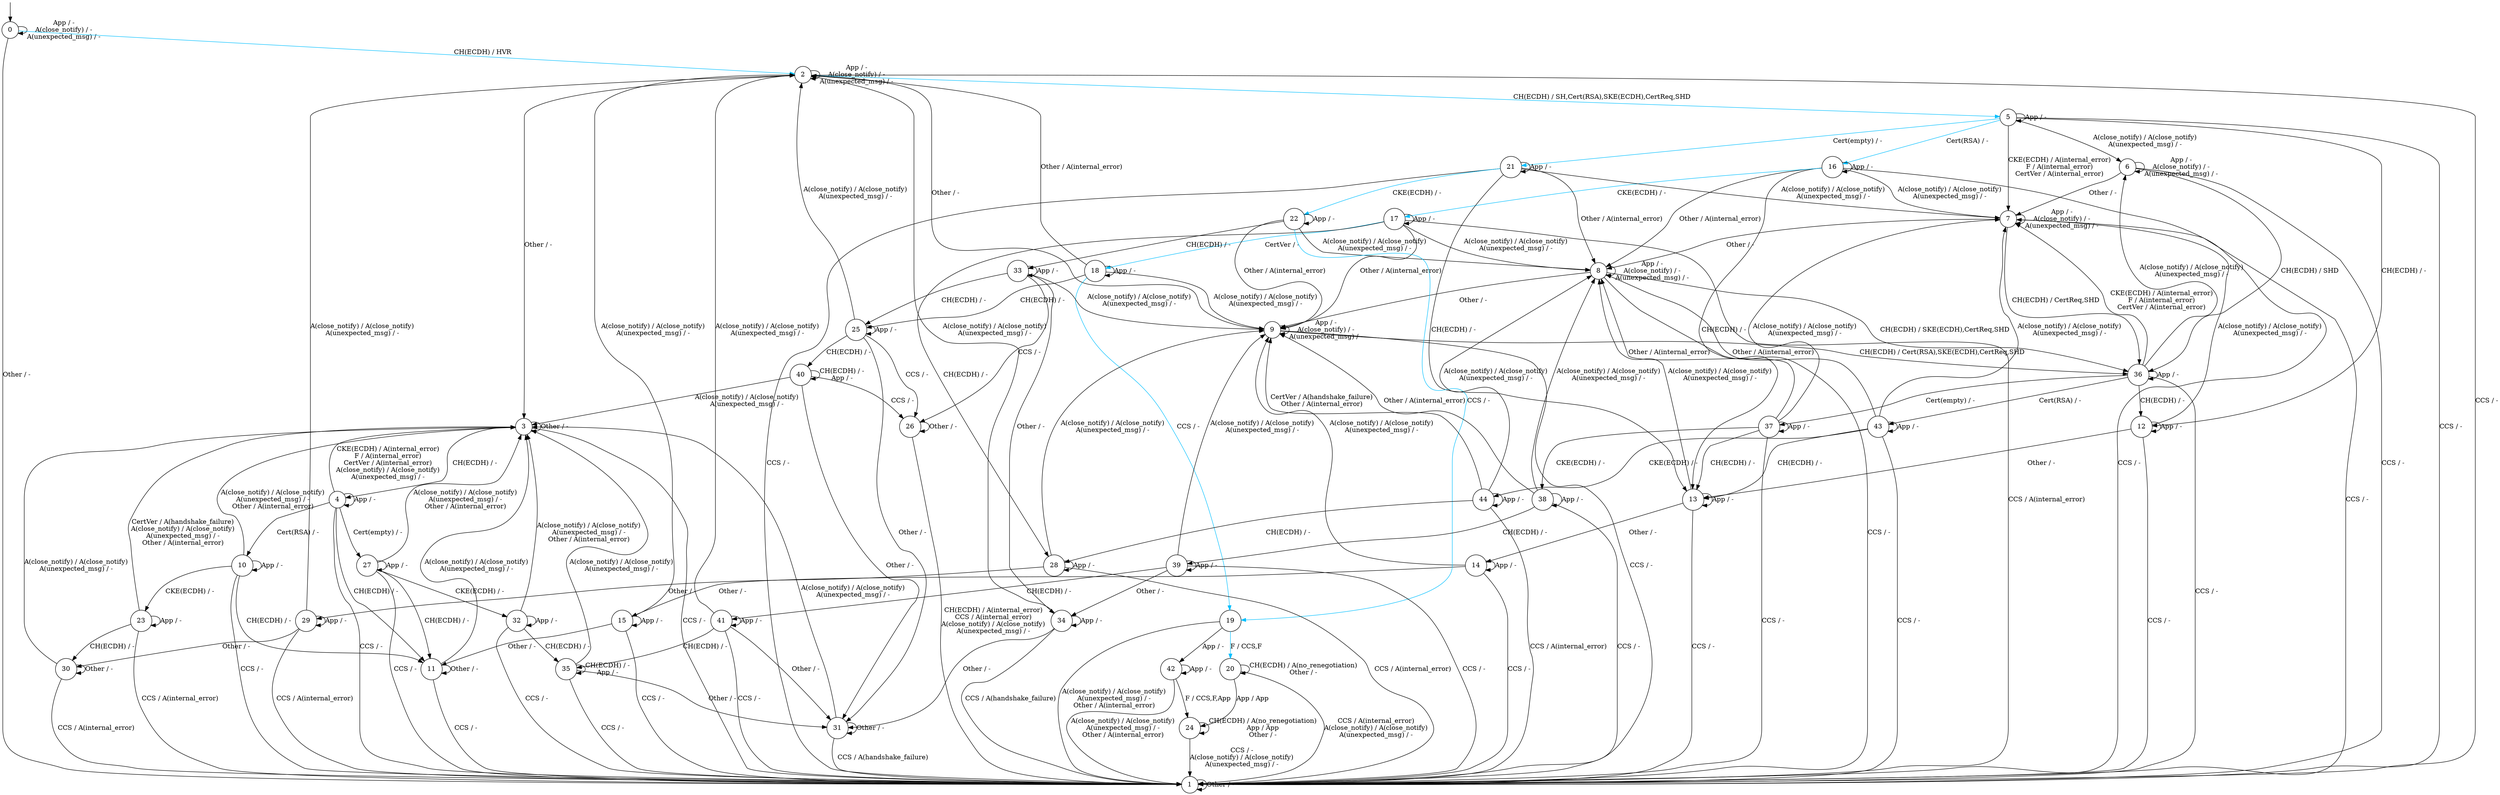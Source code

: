 digraph g {
s0 [label="0", shape="circle"];
s1 [label="1", shape="circle"];
s2 [label="2", shape="circle"];
s3 [label="3", shape="circle"];
s4 [label="4", shape="circle"];
s5 [label="5", shape="circle"];
s6 [label="6", shape="circle"];
s7 [label="7", shape="circle"];
s8 [label="8", shape="circle"];
s9 [label="9", shape="circle"];
s10 [label="10", shape="circle"];
s11 [label="11", shape="circle"];
s12 [label="12", shape="circle"];
s13 [label="13", shape="circle"];
s14 [label="14", shape="circle"];
s15 [label="15", shape="circle"];
s16 [label="16", shape="circle"];
s17 [label="17", shape="circle"];
s18 [label="18", shape="circle"];
s19 [label="19", shape="circle"];
s20 [label="20", shape="circle"];
s21 [label="21", shape="circle"];
s22 [label="22", shape="circle"];
s23 [label="23", shape="circle"];
s24 [label="24", shape="circle"];
s25 [label="25", shape="circle"];
s26 [label="26", shape="circle"];
s27 [label="27", shape="circle"];
s28 [label="28", shape="circle"];
s29 [label="29", shape="circle"];
s30 [label="30", shape="circle"];
s31 [label="31", shape="circle"];
s32 [label="32", shape="circle"];
s33 [label="33", shape="circle"];
s34 [label="34", shape="circle"];
s35 [label="35", shape="circle"];
s36 [label="36", shape="circle"];
s37 [label="37", shape="circle"];
s38 [label="38", shape="circle"];
s39 [label="39", shape="circle"];
s40 [label="40", shape="circle"];
s41 [label="41", shape="circle"];
s42 [label="42", shape="circle"];
s43 [label="43", shape="circle"];
s44 [label="44", shape="circle"];
s0 -> s2  [color="deepskyblue", label="CH(ECDH) / HVR"];
s0 -> s0  [label="App / -
A(close_notify) / -
A(unexpected_msg) / -"];
s0 -> s1  [label="Other / -"];
s1 -> s1  [label="Other / -"];
s2 -> s5  [color="deepskyblue", label="CH(ECDH) / SH,Cert(RSA),SKE(ECDH),CertReq,SHD"];
s2 -> s1  [label="CCS / -"];
s2 -> s2  [label="App / -
A(close_notify) / -
A(unexpected_msg) / -"];
s2 -> s3  [label="Other / -"];
s3 -> s4  [label="CH(ECDH) / -"];
s3 -> s1  [label="CCS / -"];
s3 -> s3  [label="Other / -"];
s4 -> s11  [label="CH(ECDH) / -"];
s4 -> s3  [label="CKE(ECDH) / A(internal_error)
F / A(internal_error)
CertVer / A(internal_error)
A(close_notify) / A(close_notify)
A(unexpected_msg) / -"];
s4 -> s1  [label="CCS / -"];
s4 -> s4  [label="App / -"];
s4 -> s10  [label="Cert(RSA) / -"];
s4 -> s27  [label="Cert(empty) / -"];
s5 -> s12  [label="CH(ECDH) / -"];
s5 -> s7  [label="CKE(ECDH) / A(internal_error)
F / A(internal_error)
CertVer / A(internal_error)"];
s5 -> s1  [label="CCS / -"];
s5 -> s5  [label="App / -"];
s5 -> s16  [color="deepskyblue", label="Cert(RSA) / -"];
s5 -> s21  [color="deepskyblue", label="Cert(empty) / -"];
s5 -> s6  [label="A(close_notify) / A(close_notify)
A(unexpected_msg) / -"];
s6 -> s36  [label="CH(ECDH) / SHD"];
s6 -> s1  [label="CCS / -"];
s6 -> s6  [label="App / -
A(close_notify) / -
A(unexpected_msg) / -"];
s6 -> s7  [label="Other / -"];
s7 -> s36  [label="CH(ECDH) / CertReq,SHD"];
s7 -> s1  [label="CCS / -"];
s7 -> s7  [label="App / -
A(close_notify) / -
A(unexpected_msg) / -"];
s7 -> s8  [label="Other / -"];
s8 -> s36  [label="CH(ECDH) / SKE(ECDH),CertReq,SHD"];
s8 -> s1  [label="CCS / -"];
s8 -> s8  [label="App / -
A(close_notify) / -
A(unexpected_msg) / -"];
s8 -> s9  [label="Other / -"];
s9 -> s36  [label="CH(ECDH) / Cert(RSA),SKE(ECDH),CertReq,SHD"];
s9 -> s1  [label="CCS / -"];
s9 -> s9  [label="App / -
A(close_notify) / -
A(unexpected_msg) / -"];
s9 -> s2  [label="Other / -"];
s10 -> s11  [label="CH(ECDH) / -"];
s10 -> s23  [label="CKE(ECDH) / -"];
s10 -> s1  [label="CCS / -"];
s10 -> s10  [label="App / -"];
s10 -> s3  [label="A(close_notify) / A(close_notify)
A(unexpected_msg) / -
Other / A(internal_error)"];
s11 -> s1  [label="CCS / -"];
s11 -> s3  [label="A(close_notify) / A(close_notify)
A(unexpected_msg) / -"];
s11 -> s11  [label="Other / -"];
s12 -> s1  [label="CCS / -"];
s12 -> s12  [label="App / -"];
s12 -> s7  [label="A(close_notify) / A(close_notify)
A(unexpected_msg) / -"];
s12 -> s13  [label="Other / -"];
s13 -> s1  [label="CCS / -"];
s13 -> s13  [label="App / -"];
s13 -> s8  [label="A(close_notify) / A(close_notify)
A(unexpected_msg) / -"];
s13 -> s14  [label="Other / -"];
s14 -> s1  [label="CCS / -"];
s14 -> s14  [label="App / -"];
s14 -> s9  [label="A(close_notify) / A(close_notify)
A(unexpected_msg) / -"];
s14 -> s15  [label="Other / -"];
s15 -> s1  [label="CCS / -"];
s15 -> s15  [label="App / -"];
s15 -> s2  [label="A(close_notify) / A(close_notify)
A(unexpected_msg) / -"];
s15 -> s11  [label="Other / -"];
s16 -> s13  [label="CH(ECDH) / -"];
s16 -> s17  [color="deepskyblue", label="CKE(ECDH) / -"];
s16 -> s1  [label="CCS / -"];
s16 -> s16  [label="App / -"];
s16 -> s7  [label="A(close_notify) / A(close_notify)
A(unexpected_msg) / -"];
s16 -> s8  [label="Other / A(internal_error)"];
s17 -> s28  [label="CH(ECDH) / -"];
s17 -> s1  [label="CCS / A(internal_error)"];
s17 -> s17  [label="App / -"];
s17 -> s18  [color="deepskyblue", label="CertVer / -"];
s17 -> s8  [label="A(close_notify) / A(close_notify)
A(unexpected_msg) / -"];
s17 -> s9  [label="Other / A(internal_error)"];
s18 -> s25  [label="CH(ECDH) / -"];
s18 -> s19  [color="deepskyblue", label="CCS / -"];
s18 -> s18  [label="App / -"];
s18 -> s9  [label="A(close_notify) / A(close_notify)
A(unexpected_msg) / -"];
s18 -> s2  [label="Other / A(internal_error)"];
s19 -> s20  [color="deepskyblue", label="F / CCS,F"];
s19 -> s42  [label="App / -"];
s19 -> s1  [label="A(close_notify) / A(close_notify)
A(unexpected_msg) / -
Other / A(internal_error)"];
s20 -> s20  [label="CH(ECDH) / A(no_renegotiation)
Other / -"];
s20 -> s1  [label="CCS / A(internal_error)
A(close_notify) / A(close_notify)
A(unexpected_msg) / -"];
s20 -> s24  [label="App / App"];
s21 -> s13  [label="CH(ECDH) / -"];
s21 -> s22  [color="deepskyblue", label="CKE(ECDH) / -"];
s21 -> s1  [label="CCS / -"];
s21 -> s21  [label="App / -"];
s21 -> s7  [label="A(close_notify) / A(close_notify)
A(unexpected_msg) / -"];
s21 -> s8  [label="Other / A(internal_error)"];
s22 -> s33  [label="CH(ECDH) / -"];
s22 -> s19  [color="deepskyblue", label="CCS / -"];
s22 -> s22  [label="App / -"];
s22 -> s8  [label="A(close_notify) / A(close_notify)
A(unexpected_msg) / -"];
s22 -> s9  [label="Other / A(internal_error)"];
s23 -> s30  [label="CH(ECDH) / -"];
s23 -> s1  [label="CCS / A(internal_error)"];
s23 -> s23  [label="App / -"];
s23 -> s3  [label="CertVer / A(handshake_failure)
A(close_notify) / A(close_notify)
A(unexpected_msg) / -
Other / A(internal_error)"];
s24 -> s24  [label="CH(ECDH) / A(no_renegotiation)
App / App
Other / -"];
s24 -> s1  [label="CCS / -
A(close_notify) / A(close_notify)
A(unexpected_msg) / -"];
s25 -> s40  [label="CH(ECDH) / -"];
s25 -> s26  [label="CCS / -"];
s25 -> s25  [label="App / -"];
s25 -> s2  [label="A(close_notify) / A(close_notify)
A(unexpected_msg) / -"];
s25 -> s31  [label="Other / -"];
s26 -> s1  [label="CH(ECDH) / A(internal_error)
CCS / A(internal_error)
A(close_notify) / A(close_notify)
A(unexpected_msg) / -"];
s26 -> s26  [label="Other / -"];
s27 -> s11  [label="CH(ECDH) / -"];
s27 -> s32  [label="CKE(ECDH) / -"];
s27 -> s1  [label="CCS / -"];
s27 -> s27  [label="App / -"];
s27 -> s3  [label="A(close_notify) / A(close_notify)
A(unexpected_msg) / -
Other / A(internal_error)"];
s28 -> s1  [label="CCS / A(internal_error)"];
s28 -> s28  [label="App / -"];
s28 -> s9  [label="A(close_notify) / A(close_notify)
A(unexpected_msg) / -"];
s28 -> s29  [label="Other / -"];
s29 -> s1  [label="CCS / A(internal_error)"];
s29 -> s29  [label="App / -"];
s29 -> s2  [label="A(close_notify) / A(close_notify)
A(unexpected_msg) / -"];
s29 -> s30  [label="Other / -"];
s30 -> s1  [label="CCS / A(internal_error)"];
s30 -> s3  [label="A(close_notify) / A(close_notify)
A(unexpected_msg) / -"];
s30 -> s30  [label="Other / -"];
s31 -> s1  [label="CCS / A(handshake_failure)"];
s31 -> s3  [label="A(close_notify) / A(close_notify)
A(unexpected_msg) / -"];
s31 -> s31  [label="Other / -"];
s32 -> s35  [label="CH(ECDH) / -"];
s32 -> s1  [label="CCS / -"];
s32 -> s32  [label="App / -"];
s32 -> s3  [label="A(close_notify) / A(close_notify)
A(unexpected_msg) / -
Other / A(internal_error)"];
s33 -> s25  [label="CH(ECDH) / -"];
s33 -> s26  [label="CCS / -"];
s33 -> s33  [label="App / -"];
s33 -> s9  [label="A(close_notify) / A(close_notify)
A(unexpected_msg) / -"];
s33 -> s34  [label="Other / -"];
s34 -> s1  [label="CCS / A(handshake_failure)"];
s34 -> s34  [label="App / -"];
s34 -> s2  [label="A(close_notify) / A(close_notify)
A(unexpected_msg) / -"];
s34 -> s31  [label="Other / -"];
s35 -> s35  [label="CH(ECDH) / -
App / -"];
s35 -> s1  [label="CCS / -"];
s35 -> s3  [label="A(close_notify) / A(close_notify)
A(unexpected_msg) / -"];
s35 -> s31  [label="Other / -"];
s36 -> s12  [label="CH(ECDH) / -"];
s36 -> s7  [label="CKE(ECDH) / A(internal_error)
F / A(internal_error)
CertVer / A(internal_error)"];
s36 -> s1  [label="CCS / -"];
s36 -> s36  [label="App / -"];
s36 -> s43  [label="Cert(RSA) / -"];
s36 -> s37  [label="Cert(empty) / -"];
s36 -> s6  [label="A(close_notify) / A(close_notify)
A(unexpected_msg) / -"];
s37 -> s13  [label="CH(ECDH) / -"];
s37 -> s38  [label="CKE(ECDH) / -"];
s37 -> s1  [label="CCS / -"];
s37 -> s37  [label="App / -"];
s37 -> s7  [label="A(close_notify) / A(close_notify)
A(unexpected_msg) / -"];
s37 -> s8  [label="Other / A(internal_error)"];
s38 -> s39  [label="CH(ECDH) / -"];
s38 -> s1  [label="CCS / -"];
s38 -> s38  [label="App / -"];
s38 -> s8  [label="A(close_notify) / A(close_notify)
A(unexpected_msg) / -"];
s38 -> s9  [label="Other / A(internal_error)"];
s39 -> s41  [label="CH(ECDH) / -"];
s39 -> s1  [label="CCS / -"];
s39 -> s39  [label="App / -"];
s39 -> s9  [label="A(close_notify) / A(close_notify)
A(unexpected_msg) / -"];
s39 -> s34  [label="Other / -"];
s40 -> s40  [label="CH(ECDH) / -
App / -"];
s40 -> s26  [label="CCS / -"];
s40 -> s3  [label="A(close_notify) / A(close_notify)
A(unexpected_msg) / -"];
s40 -> s31  [label="Other / -"];
s41 -> s35  [label="CH(ECDH) / -"];
s41 -> s1  [label="CCS / -"];
s41 -> s41  [label="App / -"];
s41 -> s2  [label="A(close_notify) / A(close_notify)
A(unexpected_msg) / -"];
s41 -> s31  [label="Other / -"];
s42 -> s24  [label="F / CCS,F,App"];
s42 -> s42  [label="App / -"];
s42 -> s1  [label="A(close_notify) / A(close_notify)
A(unexpected_msg) / -
Other / A(internal_error)"];
s43 -> s13  [label="CH(ECDH) / -"];
s43 -> s44  [label="CKE(ECDH) / -"];
s43 -> s1  [label="CCS / -"];
s43 -> s43  [label="App / -"];
s43 -> s7  [label="A(close_notify) / A(close_notify)
A(unexpected_msg) / -"];
s43 -> s8  [label="Other / A(internal_error)"];
s44 -> s28  [label="CH(ECDH) / -"];
s44 -> s1  [label="CCS / A(internal_error)"];
s44 -> s44  [label="App / -"];
s44 -> s9  [label="CertVer / A(handshake_failure)
Other / A(internal_error)"];
s44 -> s8  [label="A(close_notify) / A(close_notify)
A(unexpected_msg) / -"];
__start0 [height="0", label="", shape="none", width="0"];
__start0 -> s0;
}

